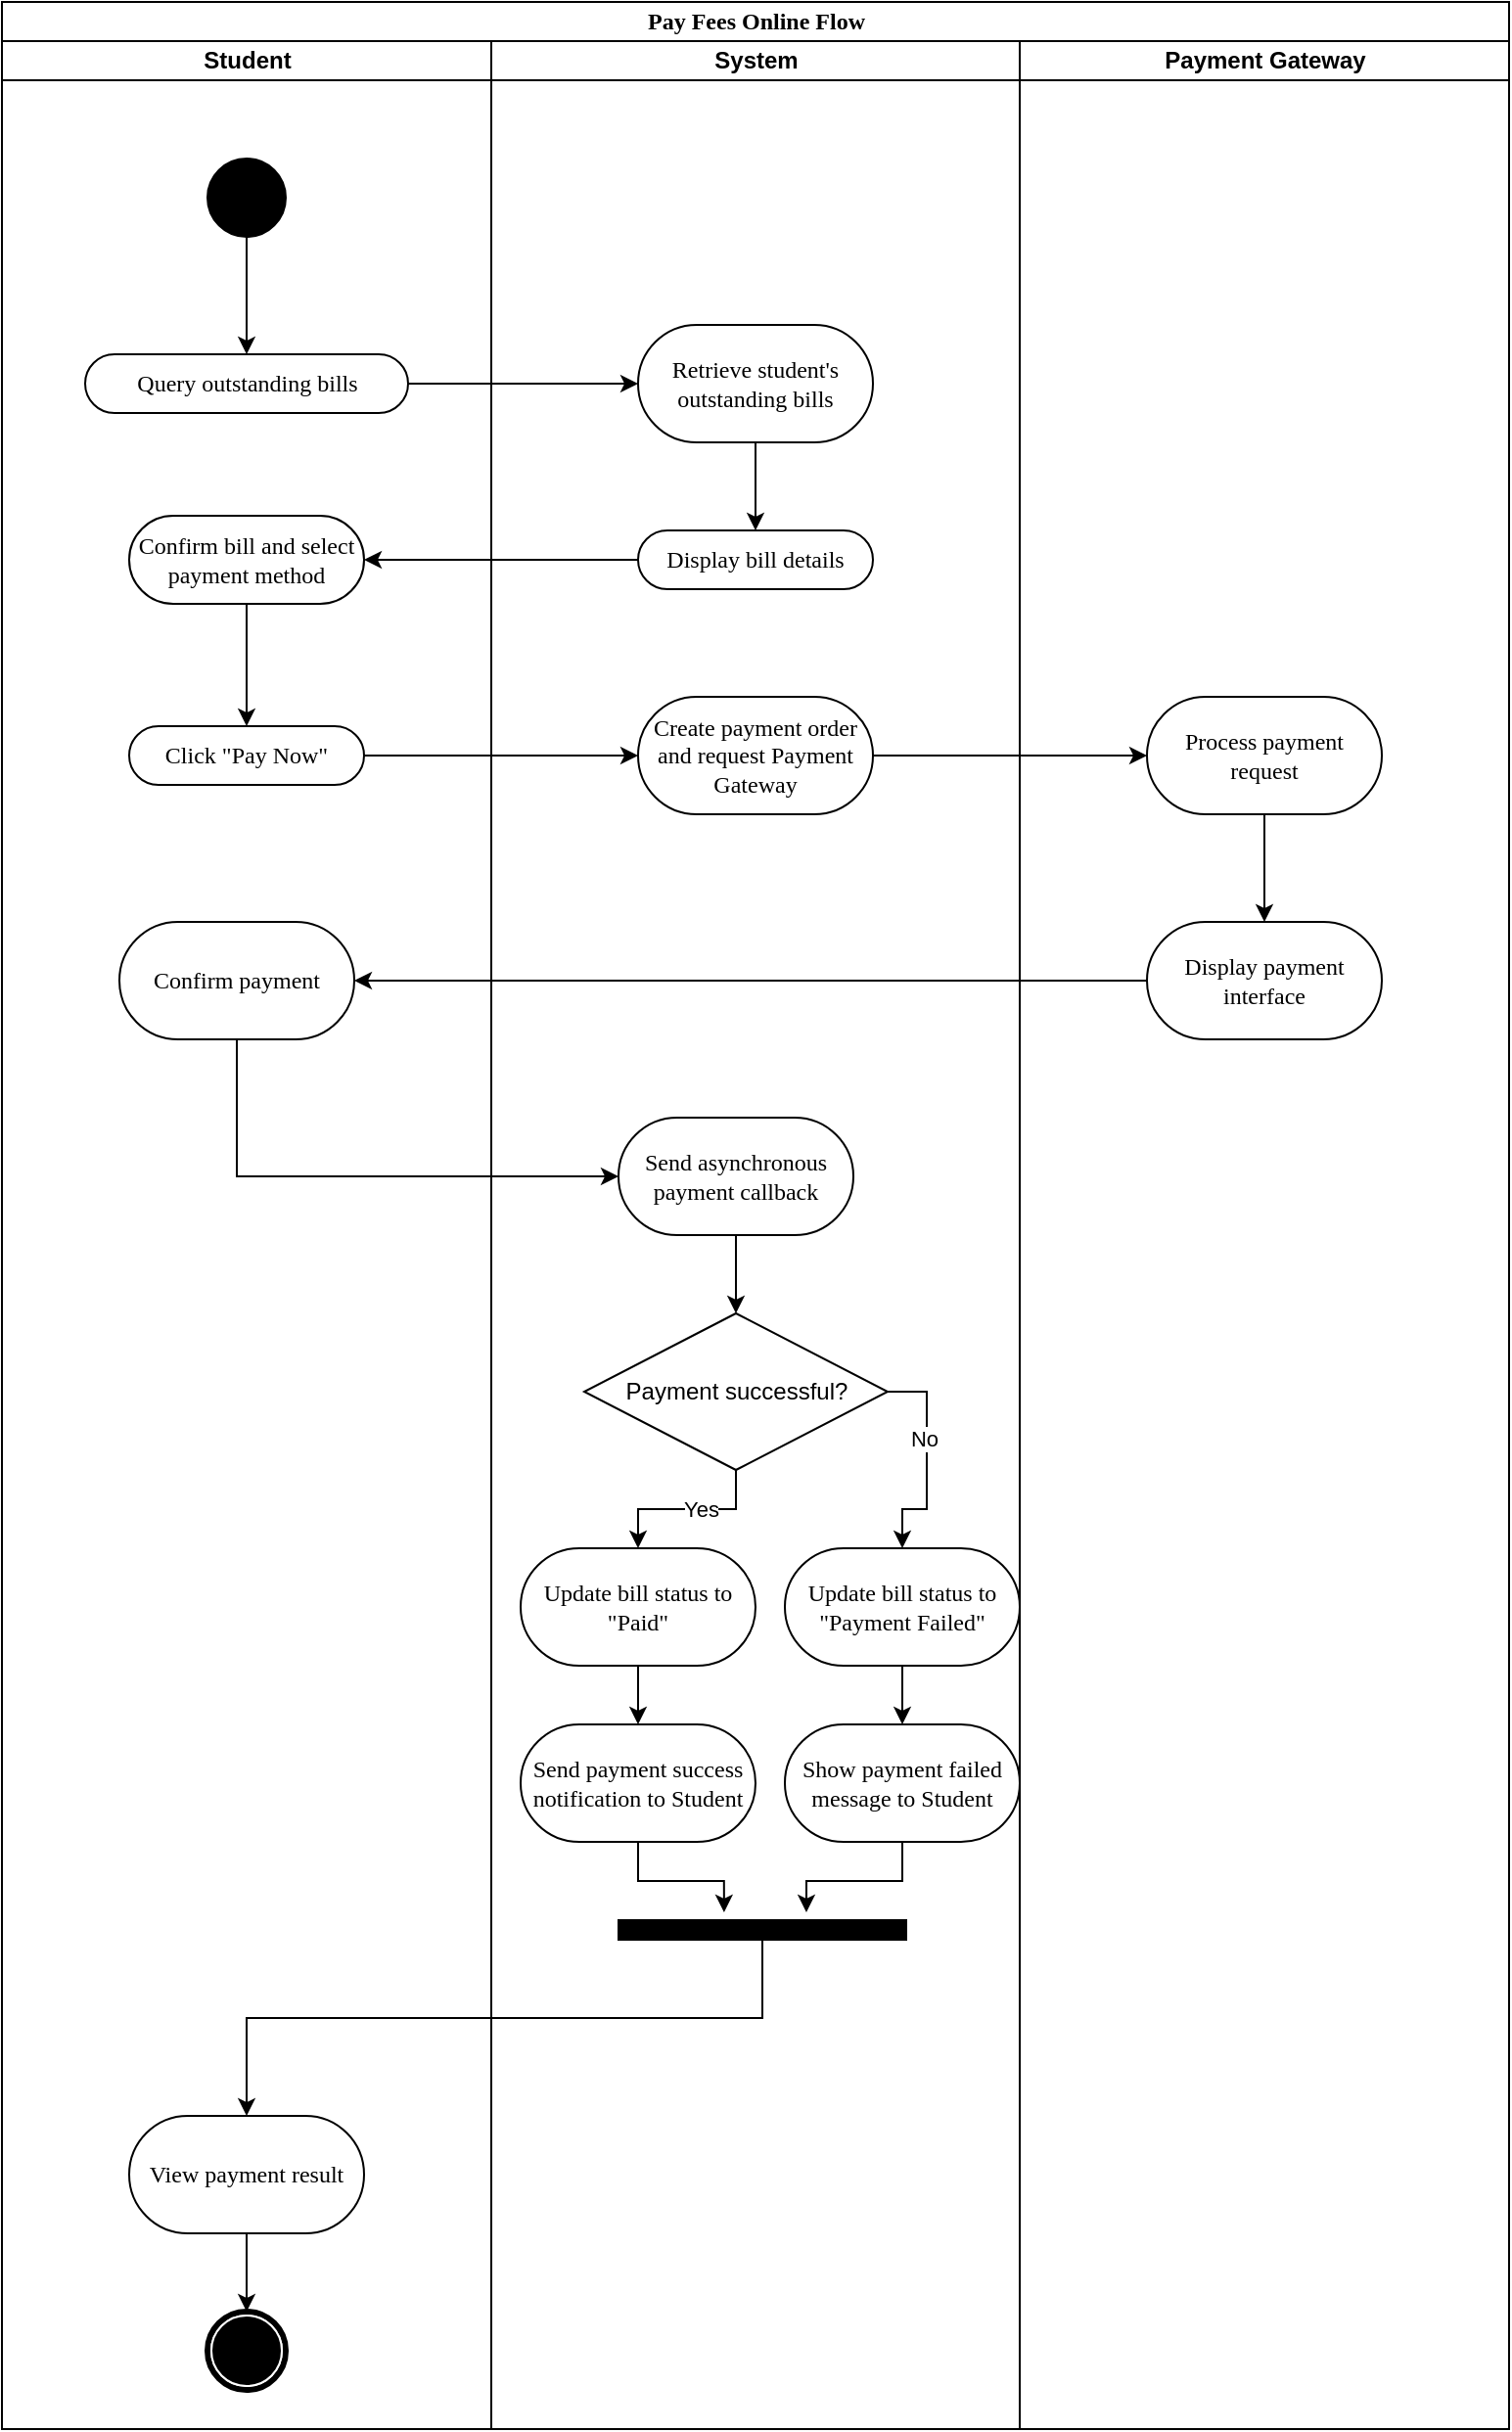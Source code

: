 <mxfile version="28.2.8">
  <diagram name="Page-1" id="0783ab3e-0a74-02c8-0abd-f7b4e66b4bec">
    <mxGraphModel dx="2058" dy="1116" grid="1" gridSize="10" guides="1" tooltips="1" connect="1" arrows="1" fold="1" page="1" pageScale="1" pageWidth="850" pageHeight="1100" background="none" math="0" shadow="0">
      <root>
        <mxCell id="0" />
        <mxCell id="1" parent="0" />
        <mxCell id="1c1d494c118603dd-1" value="Pay Fees Online Flow" style="swimlane;html=1;childLayout=stackLayout;startSize=20;rounded=0;shadow=0;comic=0;labelBackgroundColor=none;strokeWidth=1;fontFamily=Verdana;fontSize=12;align=center;" parent="1" vertex="1">
          <mxGeometry x="40" y="20" width="770" height="1240" as="geometry" />
        </mxCell>
        <mxCell id="1c1d494c118603dd-2" value="Student" style="swimlane;html=1;startSize=20;" parent="1c1d494c118603dd-1" vertex="1">
          <mxGeometry y="20" width="250" height="1220" as="geometry" />
        </mxCell>
        <mxCell id="8YxvYCsztJRcjS1tSVxG-3" value="" style="edgeStyle=orthogonalEdgeStyle;rounded=0;orthogonalLoop=1;jettySize=auto;html=1;" edge="1" parent="1c1d494c118603dd-2" source="8YxvYCsztJRcjS1tSVxG-1" target="8YxvYCsztJRcjS1tSVxG-2">
          <mxGeometry relative="1" as="geometry" />
        </mxCell>
        <mxCell id="8YxvYCsztJRcjS1tSVxG-1" value="" style="ellipse;whiteSpace=wrap;html=1;rounded=0;shadow=0;comic=0;labelBackgroundColor=none;strokeWidth=1;fillColor=#000000;fontFamily=Verdana;fontSize=12;align=center;" vertex="1" parent="1c1d494c118603dd-2">
          <mxGeometry x="105" y="60" width="40" height="40" as="geometry" />
        </mxCell>
        <mxCell id="8YxvYCsztJRcjS1tSVxG-2" value="Query outstanding bills" style="rounded=1;whiteSpace=wrap;html=1;shadow=0;comic=0;labelBackgroundColor=none;strokeWidth=1;fontFamily=Verdana;fontSize=12;align=center;arcSize=50;" vertex="1" parent="1c1d494c118603dd-2">
          <mxGeometry x="42.5" y="160" width="165" height="30" as="geometry" />
        </mxCell>
        <mxCell id="8YxvYCsztJRcjS1tSVxG-12" value="" style="edgeStyle=orthogonalEdgeStyle;rounded=0;orthogonalLoop=1;jettySize=auto;html=1;" edge="1" parent="1c1d494c118603dd-2" source="8YxvYCsztJRcjS1tSVxG-9" target="8YxvYCsztJRcjS1tSVxG-11">
          <mxGeometry relative="1" as="geometry" />
        </mxCell>
        <mxCell id="8YxvYCsztJRcjS1tSVxG-9" value="Confirm bill and select payment method" style="whiteSpace=wrap;html=1;fontFamily=Verdana;rounded=1;shadow=0;comic=0;labelBackgroundColor=none;strokeWidth=1;arcSize=50;" vertex="1" parent="1c1d494c118603dd-2">
          <mxGeometry x="65" y="242.5" width="120" height="45" as="geometry" />
        </mxCell>
        <mxCell id="8YxvYCsztJRcjS1tSVxG-11" value="Click &quot;Pay Now&quot;" style="whiteSpace=wrap;html=1;fontFamily=Verdana;rounded=1;shadow=0;comic=0;labelBackgroundColor=none;strokeWidth=1;arcSize=50;" vertex="1" parent="1c1d494c118603dd-2">
          <mxGeometry x="65" y="350" width="120" height="30" as="geometry" />
        </mxCell>
        <mxCell id="8YxvYCsztJRcjS1tSVxG-19" value="Confirm payment" style="whiteSpace=wrap;html=1;fontFamily=Verdana;rounded=1;shadow=0;comic=0;labelBackgroundColor=none;strokeWidth=1;arcSize=50;" vertex="1" parent="1c1d494c118603dd-2">
          <mxGeometry x="60" y="450" width="120" height="60" as="geometry" />
        </mxCell>
        <mxCell id="8YxvYCsztJRcjS1tSVxG-43" value="" style="edgeStyle=orthogonalEdgeStyle;rounded=0;orthogonalLoop=1;jettySize=auto;html=1;" edge="1" parent="1c1d494c118603dd-2" source="8YxvYCsztJRcjS1tSVxG-40" target="8YxvYCsztJRcjS1tSVxG-42">
          <mxGeometry relative="1" as="geometry" />
        </mxCell>
        <mxCell id="8YxvYCsztJRcjS1tSVxG-40" value="View payment result" style="whiteSpace=wrap;html=1;fontFamily=Verdana;rounded=1;shadow=0;comic=0;labelBackgroundColor=none;strokeWidth=1;arcSize=50;" vertex="1" parent="1c1d494c118603dd-2">
          <mxGeometry x="65" y="1060" width="120" height="60" as="geometry" />
        </mxCell>
        <mxCell id="8YxvYCsztJRcjS1tSVxG-42" value="" style="shape=mxgraph.bpmn.shape;html=1;verticalLabelPosition=bottom;labelBackgroundColor=#ffffff;verticalAlign=top;perimeter=ellipsePerimeter;outline=end;symbol=terminate;rounded=0;shadow=0;comic=0;strokeWidth=1;fontFamily=Verdana;fontSize=12;align=center;" vertex="1" parent="1c1d494c118603dd-2">
          <mxGeometry x="105" y="1160" width="40" height="40" as="geometry" />
        </mxCell>
        <mxCell id="1c1d494c118603dd-3" value="System" style="swimlane;html=1;startSize=20;" parent="1c1d494c118603dd-1" vertex="1">
          <mxGeometry x="250" y="20" width="270" height="1220" as="geometry" />
        </mxCell>
        <mxCell id="8YxvYCsztJRcjS1tSVxG-7" value="" style="edgeStyle=orthogonalEdgeStyle;rounded=0;orthogonalLoop=1;jettySize=auto;html=1;" edge="1" parent="1c1d494c118603dd-3" source="8YxvYCsztJRcjS1tSVxG-4" target="8YxvYCsztJRcjS1tSVxG-6">
          <mxGeometry relative="1" as="geometry" />
        </mxCell>
        <mxCell id="8YxvYCsztJRcjS1tSVxG-4" value="Retrieve student&#39;s outstanding bills" style="whiteSpace=wrap;html=1;fontFamily=Verdana;rounded=1;shadow=0;comic=0;labelBackgroundColor=none;strokeWidth=1;arcSize=50;" vertex="1" parent="1c1d494c118603dd-3">
          <mxGeometry x="75" y="145" width="120" height="60" as="geometry" />
        </mxCell>
        <mxCell id="8YxvYCsztJRcjS1tSVxG-6" value="Display bill details" style="whiteSpace=wrap;html=1;fontFamily=Verdana;rounded=1;shadow=0;comic=0;labelBackgroundColor=none;strokeWidth=1;arcSize=50;" vertex="1" parent="1c1d494c118603dd-3">
          <mxGeometry x="75" y="250" width="120" height="30" as="geometry" />
        </mxCell>
        <mxCell id="8YxvYCsztJRcjS1tSVxG-13" value="Create payment order and request Payment Gateway" style="whiteSpace=wrap;html=1;fontFamily=Verdana;rounded=1;shadow=0;comic=0;labelBackgroundColor=none;strokeWidth=1;arcSize=50;" vertex="1" parent="1c1d494c118603dd-3">
          <mxGeometry x="75" y="335" width="120" height="60" as="geometry" />
        </mxCell>
        <mxCell id="8YxvYCsztJRcjS1tSVxG-26" value="" style="edgeStyle=orthogonalEdgeStyle;rounded=0;orthogonalLoop=1;jettySize=auto;html=1;" edge="1" parent="1c1d494c118603dd-3" source="8YxvYCsztJRcjS1tSVxG-21" target="8YxvYCsztJRcjS1tSVxG-25">
          <mxGeometry relative="1" as="geometry" />
        </mxCell>
        <mxCell id="8YxvYCsztJRcjS1tSVxG-21" value="Send asynchronous payment callback" style="whiteSpace=wrap;html=1;fontFamily=Verdana;rounded=1;shadow=0;comic=0;labelBackgroundColor=none;strokeWidth=1;arcSize=50;" vertex="1" parent="1c1d494c118603dd-3">
          <mxGeometry x="65" y="550" width="120" height="60" as="geometry" />
        </mxCell>
        <mxCell id="8YxvYCsztJRcjS1tSVxG-28" style="edgeStyle=orthogonalEdgeStyle;rounded=0;orthogonalLoop=1;jettySize=auto;html=1;entryX=0.5;entryY=0;entryDx=0;entryDy=0;" edge="1" parent="1c1d494c118603dd-3" source="8YxvYCsztJRcjS1tSVxG-25" target="8YxvYCsztJRcjS1tSVxG-27">
          <mxGeometry relative="1" as="geometry" />
        </mxCell>
        <mxCell id="8YxvYCsztJRcjS1tSVxG-31" value="Yes" style="edgeLabel;html=1;align=center;verticalAlign=middle;resizable=0;points=[];" vertex="1" connectable="0" parent="8YxvYCsztJRcjS1tSVxG-28">
          <mxGeometry x="-0.156" relative="1" as="geometry">
            <mxPoint as="offset" />
          </mxGeometry>
        </mxCell>
        <mxCell id="8YxvYCsztJRcjS1tSVxG-33" style="edgeStyle=orthogonalEdgeStyle;rounded=0;orthogonalLoop=1;jettySize=auto;html=1;exitX=1;exitY=0.5;exitDx=0;exitDy=0;" edge="1" parent="1c1d494c118603dd-3" source="8YxvYCsztJRcjS1tSVxG-25" target="8YxvYCsztJRcjS1tSVxG-32">
          <mxGeometry relative="1" as="geometry" />
        </mxCell>
        <mxCell id="8YxvYCsztJRcjS1tSVxG-34" value="No" style="edgeLabel;html=1;align=center;verticalAlign=middle;resizable=0;points=[];" vertex="1" connectable="0" parent="8YxvYCsztJRcjS1tSVxG-33">
          <mxGeometry x="-0.218" y="-2" relative="1" as="geometry">
            <mxPoint as="offset" />
          </mxGeometry>
        </mxCell>
        <mxCell id="8YxvYCsztJRcjS1tSVxG-25" value="Payment successful?" style="rhombus;whiteSpace=wrap;html=1;" vertex="1" parent="1c1d494c118603dd-3">
          <mxGeometry x="47.5" y="650" width="155" height="80" as="geometry" />
        </mxCell>
        <mxCell id="8YxvYCsztJRcjS1tSVxG-30" value="" style="edgeStyle=orthogonalEdgeStyle;rounded=0;orthogonalLoop=1;jettySize=auto;html=1;" edge="1" parent="1c1d494c118603dd-3" source="8YxvYCsztJRcjS1tSVxG-27" target="8YxvYCsztJRcjS1tSVxG-29">
          <mxGeometry relative="1" as="geometry" />
        </mxCell>
        <mxCell id="8YxvYCsztJRcjS1tSVxG-27" value="Update bill status to &quot;Paid&quot;" style="whiteSpace=wrap;html=1;fontFamily=Verdana;rounded=1;shadow=0;comic=0;labelBackgroundColor=none;strokeWidth=1;arcSize=50;" vertex="1" parent="1c1d494c118603dd-3">
          <mxGeometry x="15" y="770" width="120" height="60" as="geometry" />
        </mxCell>
        <mxCell id="8YxvYCsztJRcjS1tSVxG-29" value="Send payment success notification to Student" style="whiteSpace=wrap;html=1;fontFamily=Verdana;rounded=1;shadow=0;comic=0;labelBackgroundColor=none;strokeWidth=1;arcSize=50;" vertex="1" parent="1c1d494c118603dd-3">
          <mxGeometry x="15" y="860" width="120" height="60" as="geometry" />
        </mxCell>
        <mxCell id="8YxvYCsztJRcjS1tSVxG-36" value="" style="edgeStyle=orthogonalEdgeStyle;rounded=0;orthogonalLoop=1;jettySize=auto;html=1;" edge="1" parent="1c1d494c118603dd-3" source="8YxvYCsztJRcjS1tSVxG-32" target="8YxvYCsztJRcjS1tSVxG-35">
          <mxGeometry relative="1" as="geometry" />
        </mxCell>
        <mxCell id="8YxvYCsztJRcjS1tSVxG-32" value="Update bill status to &quot;Payment Failed&quot;" style="whiteSpace=wrap;html=1;fontFamily=Verdana;rounded=1;shadow=0;comic=0;labelBackgroundColor=none;strokeWidth=1;arcSize=50;" vertex="1" parent="1c1d494c118603dd-3">
          <mxGeometry x="150" y="770" width="120" height="60" as="geometry" />
        </mxCell>
        <mxCell id="8YxvYCsztJRcjS1tSVxG-35" value="Show payment failed message to Student" style="whiteSpace=wrap;html=1;fontFamily=Verdana;rounded=1;shadow=0;comic=0;labelBackgroundColor=none;strokeWidth=1;arcSize=50;" vertex="1" parent="1c1d494c118603dd-3">
          <mxGeometry x="150" y="860" width="120" height="60" as="geometry" />
        </mxCell>
        <mxCell id="8YxvYCsztJRcjS1tSVxG-37" value="" style="whiteSpace=wrap;html=1;rounded=0;shadow=0;comic=0;labelBackgroundColor=none;strokeWidth=1;fillColor=#000000;fontFamily=Verdana;fontSize=12;align=center;rotation=0;" vertex="1" parent="1c1d494c118603dd-3">
          <mxGeometry x="65" y="960" width="147" height="10" as="geometry" />
        </mxCell>
        <mxCell id="8YxvYCsztJRcjS1tSVxG-38" style="edgeStyle=orthogonalEdgeStyle;rounded=0;orthogonalLoop=1;jettySize=auto;html=1;exitX=0.5;exitY=1;exitDx=0;exitDy=0;entryX=0.367;entryY=-0.4;entryDx=0;entryDy=0;entryPerimeter=0;" edge="1" parent="1c1d494c118603dd-3" source="8YxvYCsztJRcjS1tSVxG-29" target="8YxvYCsztJRcjS1tSVxG-37">
          <mxGeometry relative="1" as="geometry" />
        </mxCell>
        <mxCell id="8YxvYCsztJRcjS1tSVxG-39" style="edgeStyle=orthogonalEdgeStyle;rounded=0;orthogonalLoop=1;jettySize=auto;html=1;entryX=0.653;entryY=-0.4;entryDx=0;entryDy=0;entryPerimeter=0;" edge="1" parent="1c1d494c118603dd-3" source="8YxvYCsztJRcjS1tSVxG-35" target="8YxvYCsztJRcjS1tSVxG-37">
          <mxGeometry relative="1" as="geometry" />
        </mxCell>
        <mxCell id="1c1d494c118603dd-4" value="Payment Gateway" style="swimlane;html=1;startSize=20;" parent="1c1d494c118603dd-1" vertex="1">
          <mxGeometry x="520" y="20" width="250" height="1220" as="geometry" />
        </mxCell>
        <mxCell id="8YxvYCsztJRcjS1tSVxG-18" value="" style="edgeStyle=orthogonalEdgeStyle;rounded=0;orthogonalLoop=1;jettySize=auto;html=1;" edge="1" parent="1c1d494c118603dd-4" source="8YxvYCsztJRcjS1tSVxG-15" target="8YxvYCsztJRcjS1tSVxG-17">
          <mxGeometry relative="1" as="geometry" />
        </mxCell>
        <mxCell id="8YxvYCsztJRcjS1tSVxG-15" value="Process payment request" style="whiteSpace=wrap;html=1;fontFamily=Verdana;rounded=1;shadow=0;comic=0;labelBackgroundColor=none;strokeWidth=1;arcSize=50;" vertex="1" parent="1c1d494c118603dd-4">
          <mxGeometry x="65" y="335" width="120" height="60" as="geometry" />
        </mxCell>
        <mxCell id="8YxvYCsztJRcjS1tSVxG-17" value="Display payment interface" style="whiteSpace=wrap;html=1;fontFamily=Verdana;rounded=1;shadow=0;comic=0;labelBackgroundColor=none;strokeWidth=1;arcSize=50;" vertex="1" parent="1c1d494c118603dd-4">
          <mxGeometry x="65" y="450" width="120" height="60" as="geometry" />
        </mxCell>
        <mxCell id="8YxvYCsztJRcjS1tSVxG-5" value="" style="edgeStyle=orthogonalEdgeStyle;rounded=0;orthogonalLoop=1;jettySize=auto;html=1;" edge="1" parent="1c1d494c118603dd-1" source="8YxvYCsztJRcjS1tSVxG-2" target="8YxvYCsztJRcjS1tSVxG-4">
          <mxGeometry relative="1" as="geometry" />
        </mxCell>
        <mxCell id="8YxvYCsztJRcjS1tSVxG-10" value="" style="edgeStyle=orthogonalEdgeStyle;rounded=0;orthogonalLoop=1;jettySize=auto;html=1;" edge="1" parent="1c1d494c118603dd-1" source="8YxvYCsztJRcjS1tSVxG-6" target="8YxvYCsztJRcjS1tSVxG-9">
          <mxGeometry relative="1" as="geometry" />
        </mxCell>
        <mxCell id="8YxvYCsztJRcjS1tSVxG-14" value="" style="edgeStyle=orthogonalEdgeStyle;rounded=0;orthogonalLoop=1;jettySize=auto;html=1;" edge="1" parent="1c1d494c118603dd-1" source="8YxvYCsztJRcjS1tSVxG-11" target="8YxvYCsztJRcjS1tSVxG-13">
          <mxGeometry relative="1" as="geometry" />
        </mxCell>
        <mxCell id="8YxvYCsztJRcjS1tSVxG-16" value="" style="edgeStyle=orthogonalEdgeStyle;rounded=0;orthogonalLoop=1;jettySize=auto;html=1;" edge="1" parent="1c1d494c118603dd-1" source="8YxvYCsztJRcjS1tSVxG-13" target="8YxvYCsztJRcjS1tSVxG-15">
          <mxGeometry relative="1" as="geometry" />
        </mxCell>
        <mxCell id="8YxvYCsztJRcjS1tSVxG-20" value="" style="edgeStyle=orthogonalEdgeStyle;rounded=0;orthogonalLoop=1;jettySize=auto;html=1;" edge="1" parent="1c1d494c118603dd-1" source="8YxvYCsztJRcjS1tSVxG-17" target="8YxvYCsztJRcjS1tSVxG-19">
          <mxGeometry relative="1" as="geometry" />
        </mxCell>
        <mxCell id="8YxvYCsztJRcjS1tSVxG-22" value="" style="edgeStyle=orthogonalEdgeStyle;rounded=0;orthogonalLoop=1;jettySize=auto;html=1;entryX=0;entryY=0.5;entryDx=0;entryDy=0;" edge="1" parent="1c1d494c118603dd-1" source="8YxvYCsztJRcjS1tSVxG-19" target="8YxvYCsztJRcjS1tSVxG-21">
          <mxGeometry relative="1" as="geometry">
            <Array as="points">
              <mxPoint x="120" y="600" />
            </Array>
          </mxGeometry>
        </mxCell>
        <mxCell id="8YxvYCsztJRcjS1tSVxG-41" style="edgeStyle=orthogonalEdgeStyle;rounded=0;orthogonalLoop=1;jettySize=auto;html=1;entryX=0.5;entryY=0;entryDx=0;entryDy=0;exitX=0.5;exitY=1;exitDx=0;exitDy=0;" edge="1" parent="1c1d494c118603dd-1" source="8YxvYCsztJRcjS1tSVxG-37" target="8YxvYCsztJRcjS1tSVxG-40">
          <mxGeometry relative="1" as="geometry">
            <Array as="points">
              <mxPoint x="389" y="1030" />
              <mxPoint x="125" y="1030" />
            </Array>
          </mxGeometry>
        </mxCell>
      </root>
    </mxGraphModel>
  </diagram>
</mxfile>
